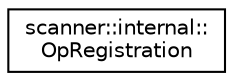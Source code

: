 digraph "Graphical Class Hierarchy"
{
  edge [fontname="Helvetica",fontsize="10",labelfontname="Helvetica",labelfontsize="10"];
  node [fontname="Helvetica",fontsize="10",shape=record];
  rankdir="LR";
  Node1 [label="scanner::internal::\lOpRegistration",height=0.2,width=0.4,color="black", fillcolor="white", style="filled",URL="$classscanner_1_1internal_1_1OpRegistration.html"];
}
